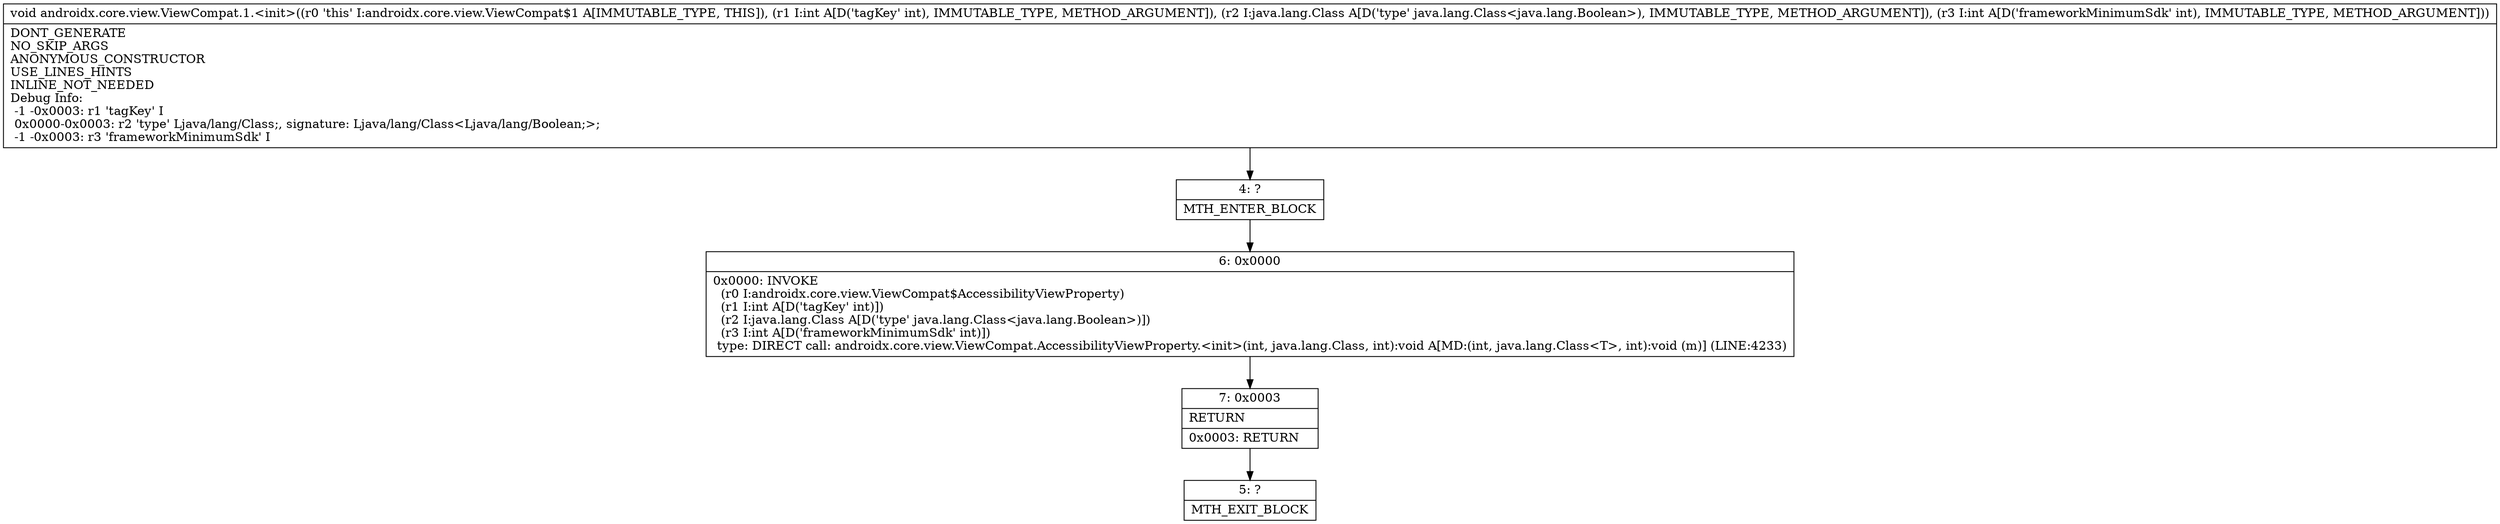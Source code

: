 digraph "CFG forandroidx.core.view.ViewCompat.1.\<init\>(ILjava\/lang\/Class;I)V" {
Node_4 [shape=record,label="{4\:\ ?|MTH_ENTER_BLOCK\l}"];
Node_6 [shape=record,label="{6\:\ 0x0000|0x0000: INVOKE  \l  (r0 I:androidx.core.view.ViewCompat$AccessibilityViewProperty)\l  (r1 I:int A[D('tagKey' int)])\l  (r2 I:java.lang.Class A[D('type' java.lang.Class\<java.lang.Boolean\>)])\l  (r3 I:int A[D('frameworkMinimumSdk' int)])\l type: DIRECT call: androidx.core.view.ViewCompat.AccessibilityViewProperty.\<init\>(int, java.lang.Class, int):void A[MD:(int, java.lang.Class\<T\>, int):void (m)] (LINE:4233)\l}"];
Node_7 [shape=record,label="{7\:\ 0x0003|RETURN\l|0x0003: RETURN   \l}"];
Node_5 [shape=record,label="{5\:\ ?|MTH_EXIT_BLOCK\l}"];
MethodNode[shape=record,label="{void androidx.core.view.ViewCompat.1.\<init\>((r0 'this' I:androidx.core.view.ViewCompat$1 A[IMMUTABLE_TYPE, THIS]), (r1 I:int A[D('tagKey' int), IMMUTABLE_TYPE, METHOD_ARGUMENT]), (r2 I:java.lang.Class A[D('type' java.lang.Class\<java.lang.Boolean\>), IMMUTABLE_TYPE, METHOD_ARGUMENT]), (r3 I:int A[D('frameworkMinimumSdk' int), IMMUTABLE_TYPE, METHOD_ARGUMENT]))  | DONT_GENERATE\lNO_SKIP_ARGS\lANONYMOUS_CONSTRUCTOR\lUSE_LINES_HINTS\lINLINE_NOT_NEEDED\lDebug Info:\l  \-1 \-0x0003: r1 'tagKey' I\l  0x0000\-0x0003: r2 'type' Ljava\/lang\/Class;, signature: Ljava\/lang\/Class\<Ljava\/lang\/Boolean;\>;\l  \-1 \-0x0003: r3 'frameworkMinimumSdk' I\l}"];
MethodNode -> Node_4;Node_4 -> Node_6;
Node_6 -> Node_7;
Node_7 -> Node_5;
}

